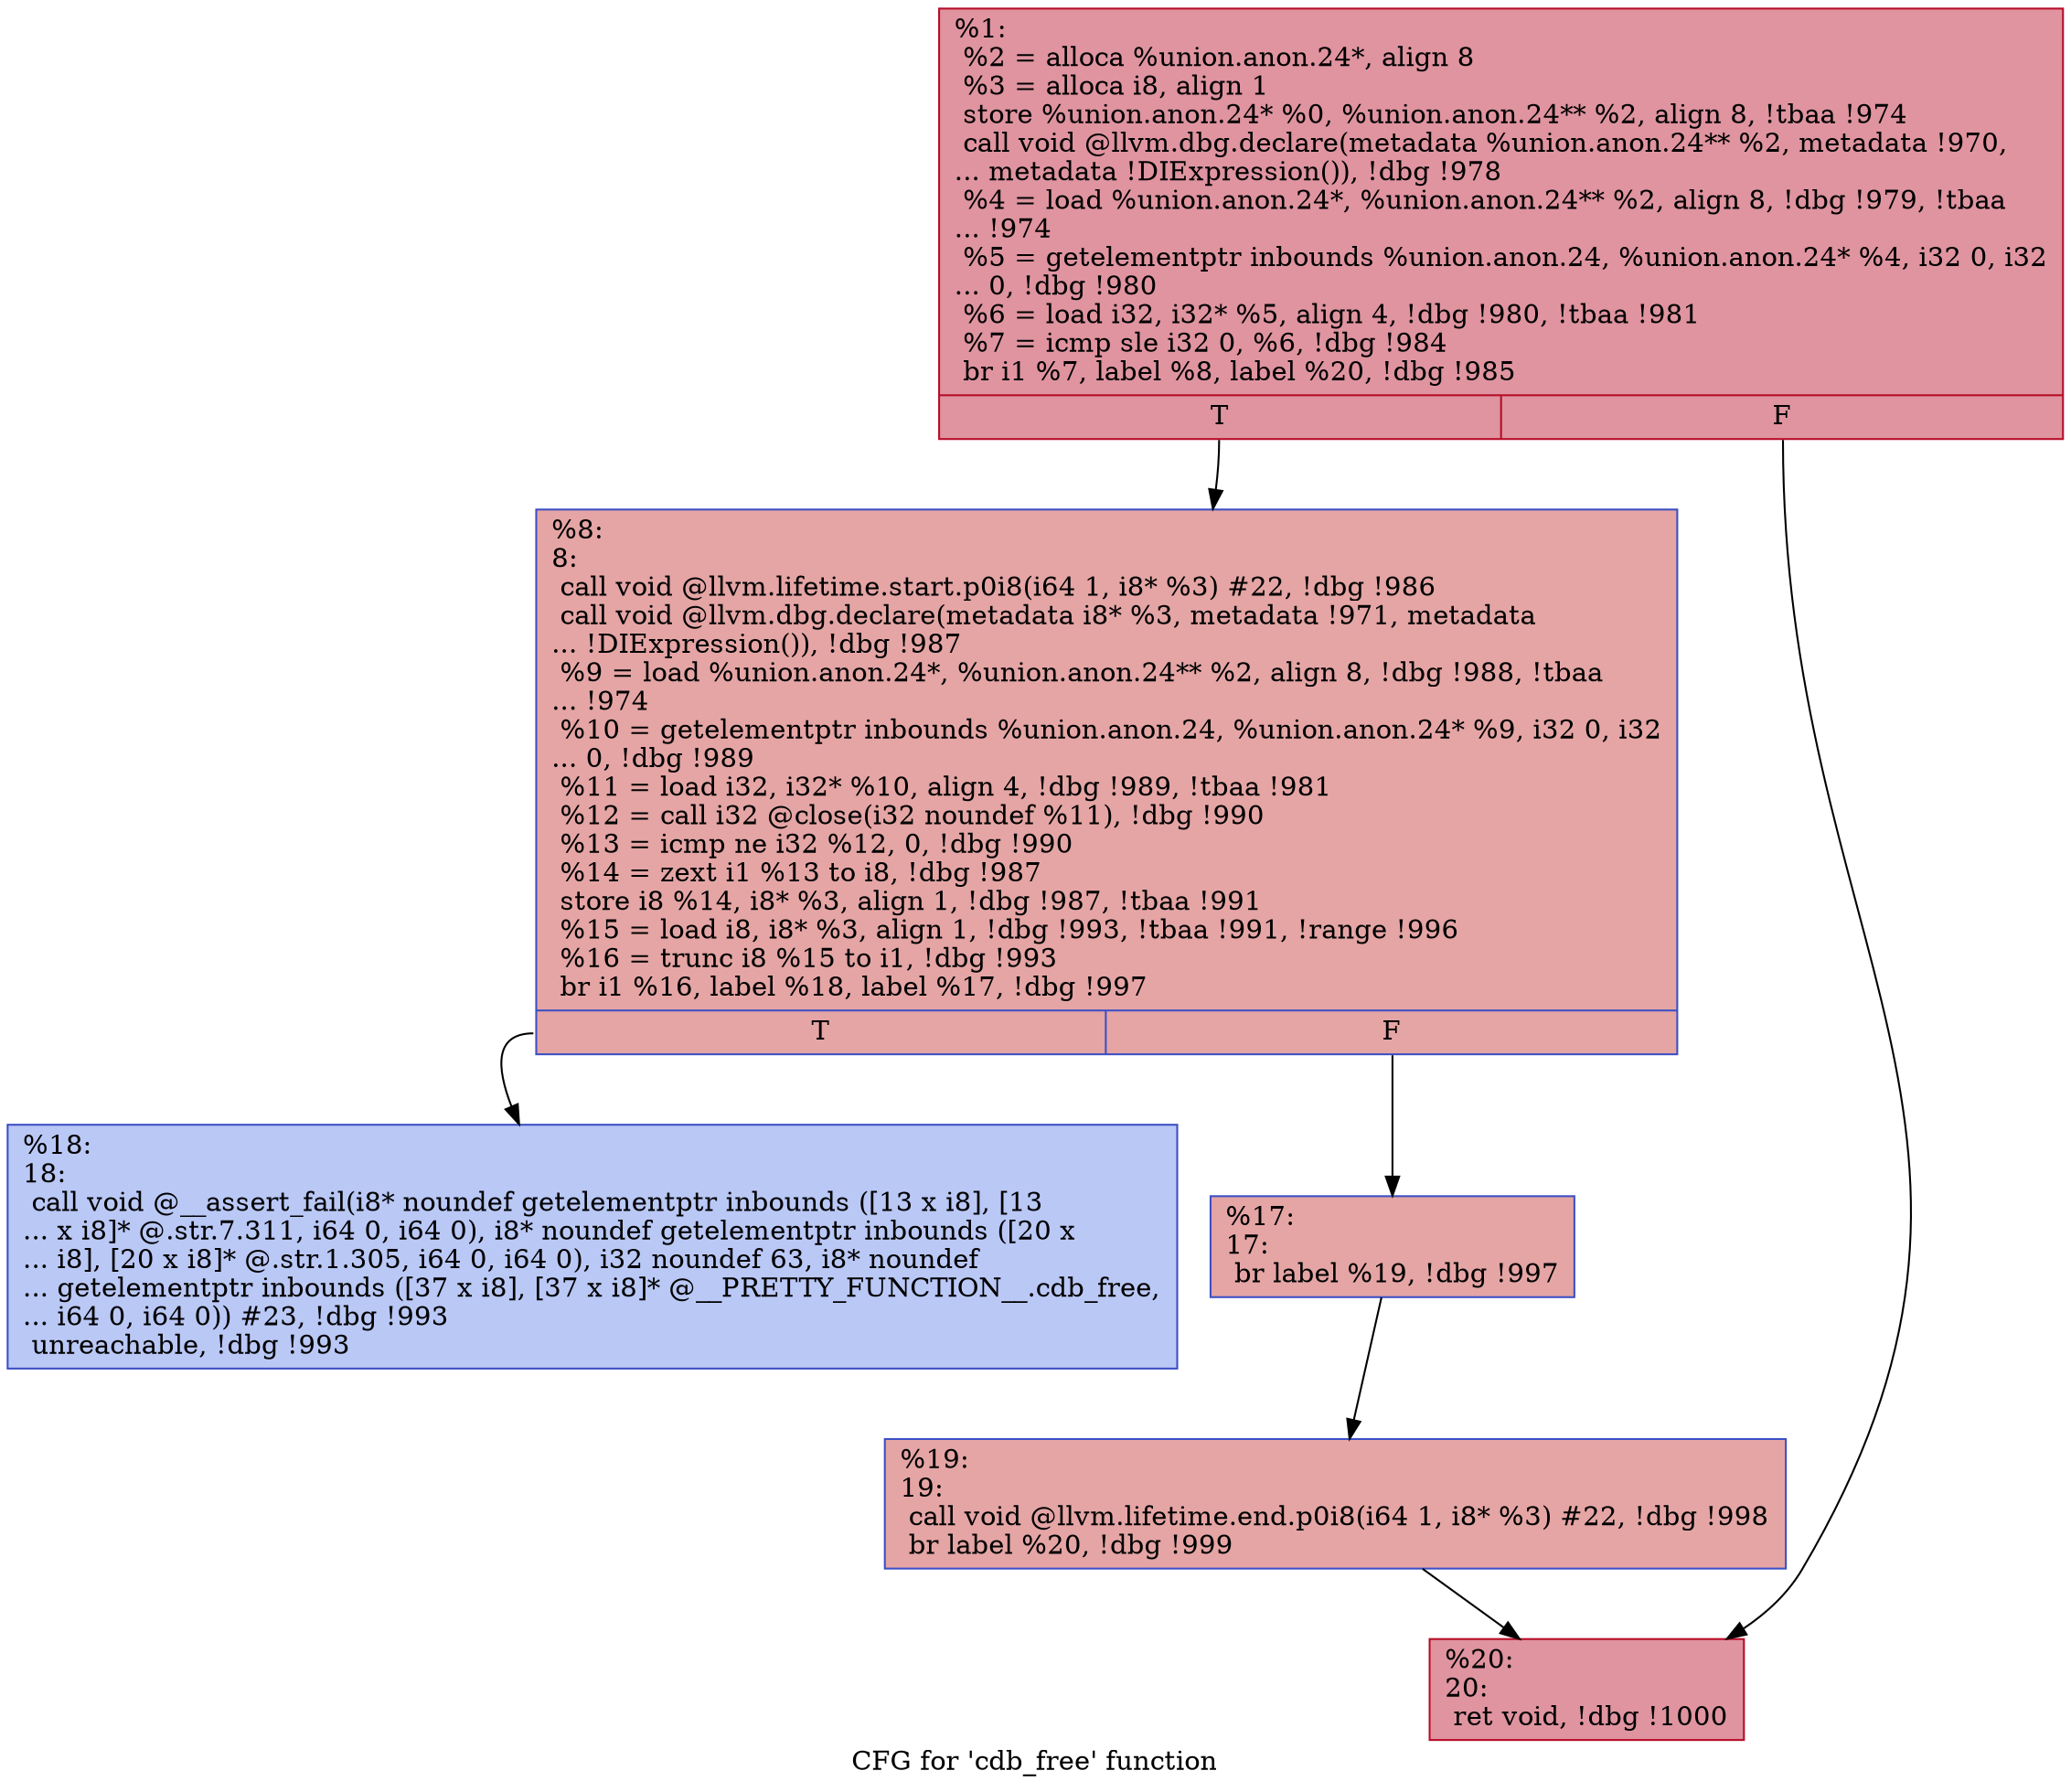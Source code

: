 digraph "CFG for 'cdb_free' function" {
	label="CFG for 'cdb_free' function";

	Node0x2461080 [shape=record,color="#b70d28ff", style=filled, fillcolor="#b70d2870",label="{%1:\l  %2 = alloca %union.anon.24*, align 8\l  %3 = alloca i8, align 1\l  store %union.anon.24* %0, %union.anon.24** %2, align 8, !tbaa !974\l  call void @llvm.dbg.declare(metadata %union.anon.24** %2, metadata !970,\l... metadata !DIExpression()), !dbg !978\l  %4 = load %union.anon.24*, %union.anon.24** %2, align 8, !dbg !979, !tbaa\l... !974\l  %5 = getelementptr inbounds %union.anon.24, %union.anon.24* %4, i32 0, i32\l... 0, !dbg !980\l  %6 = load i32, i32* %5, align 4, !dbg !980, !tbaa !981\l  %7 = icmp sle i32 0, %6, !dbg !984\l  br i1 %7, label %8, label %20, !dbg !985\l|{<s0>T|<s1>F}}"];
	Node0x2461080:s0 -> Node0x2461920;
	Node0x2461080:s1 -> Node0x2461a60;
	Node0x2461920 [shape=record,color="#3d50c3ff", style=filled, fillcolor="#c5333470",label="{%8:\l8:                                                \l  call void @llvm.lifetime.start.p0i8(i64 1, i8* %3) #22, !dbg !986\l  call void @llvm.dbg.declare(metadata i8* %3, metadata !971, metadata\l... !DIExpression()), !dbg !987\l  %9 = load %union.anon.24*, %union.anon.24** %2, align 8, !dbg !988, !tbaa\l... !974\l  %10 = getelementptr inbounds %union.anon.24, %union.anon.24* %9, i32 0, i32\l... 0, !dbg !989\l  %11 = load i32, i32* %10, align 4, !dbg !989, !tbaa !981\l  %12 = call i32 @close(i32 noundef %11), !dbg !990\l  %13 = icmp ne i32 %12, 0, !dbg !990\l  %14 = zext i1 %13 to i8, !dbg !987\l  store i8 %14, i8* %3, align 1, !dbg !987, !tbaa !991\l  %15 = load i8, i8* %3, align 1, !dbg !993, !tbaa !991, !range !996\l  %16 = trunc i8 %15 to i1, !dbg !993\l  br i1 %16, label %18, label %17, !dbg !997\l|{<s0>T|<s1>F}}"];
	Node0x2461920:s0 -> Node0x24619c0;
	Node0x2461920:s1 -> Node0x2461970;
	Node0x2461970 [shape=record,color="#3d50c3ff", style=filled, fillcolor="#c5333470",label="{%17:\l17:                                               \l  br label %19, !dbg !997\l}"];
	Node0x2461970 -> Node0x2461a10;
	Node0x24619c0 [shape=record,color="#3d50c3ff", style=filled, fillcolor="#6282ea70",label="{%18:\l18:                                               \l  call void @__assert_fail(i8* noundef getelementptr inbounds ([13 x i8], [13\l... x i8]* @.str.7.311, i64 0, i64 0), i8* noundef getelementptr inbounds ([20 x\l... i8], [20 x i8]* @.str.1.305, i64 0, i64 0), i32 noundef 63, i8* noundef\l... getelementptr inbounds ([37 x i8], [37 x i8]* @__PRETTY_FUNCTION__.cdb_free,\l... i64 0, i64 0)) #23, !dbg !993\l  unreachable, !dbg !993\l}"];
	Node0x2461a10 [shape=record,color="#3d50c3ff", style=filled, fillcolor="#c5333470",label="{%19:\l19:                                               \l  call void @llvm.lifetime.end.p0i8(i64 1, i8* %3) #22, !dbg !998\l  br label %20, !dbg !999\l}"];
	Node0x2461a10 -> Node0x2461a60;
	Node0x2461a60 [shape=record,color="#b70d28ff", style=filled, fillcolor="#b70d2870",label="{%20:\l20:                                               \l  ret void, !dbg !1000\l}"];
}

